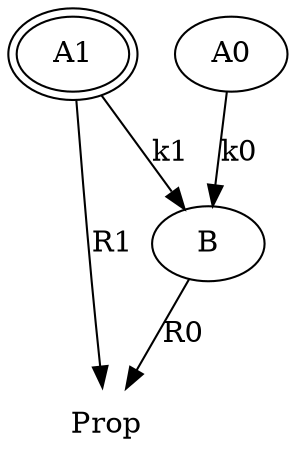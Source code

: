 digraph unl_l {
  node [peripheries = 2]

  T2 [label = "A1"]

  node [peripheries = 1]

  T0 [label = "B"]
  T1 [label = "A0"]

  node [peripheries = 0]

  T0 -> Prop [label = "R0"]
  T1 -> T0 [label = "k0"]
  T2 -> Prop [label = "R1"]
  T2 -> T0 [label = "k1"]
}
